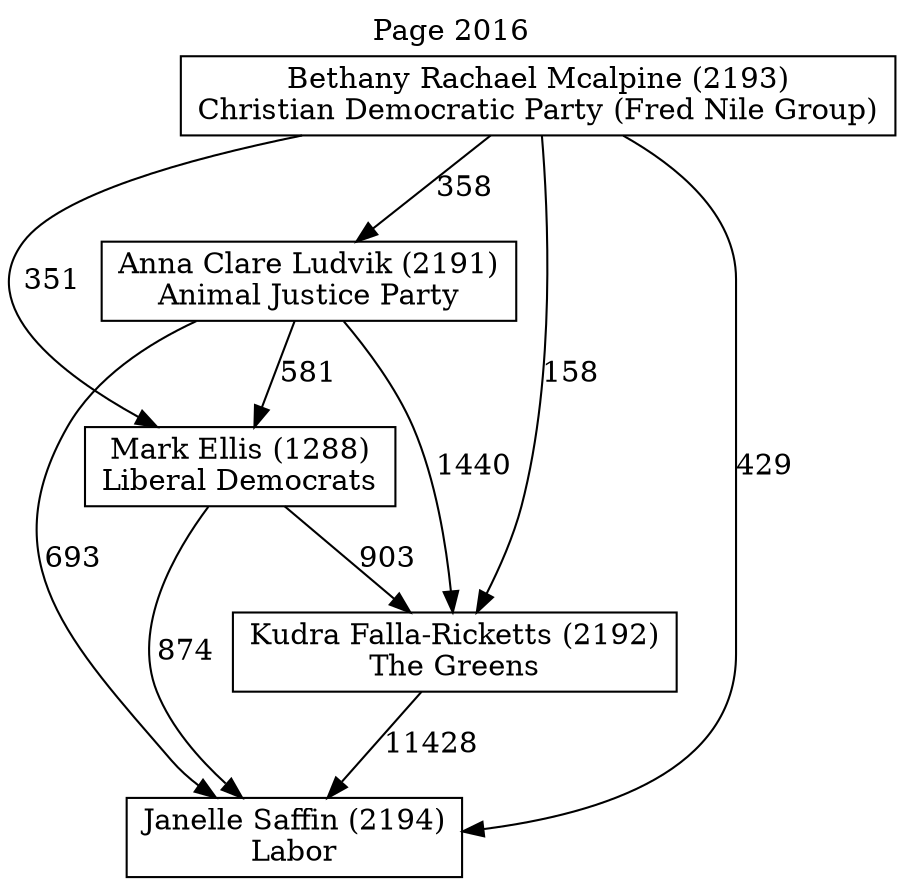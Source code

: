 // House preference flow
digraph "Janelle Saffin (2194)_Page_2016" {
	graph [label="Page 2016" labelloc=t mclimit=10]
	node [shape=box]
	"Janelle Saffin (2194)" [label="Janelle Saffin (2194)
Labor"]
	"Kudra Falla-Ricketts (2192)" [label="Kudra Falla-Ricketts (2192)
The Greens"]
	"Mark Ellis (1288)" [label="Mark Ellis (1288)
Liberal Democrats"]
	"Anna Clare Ludvik (2191)" [label="Anna Clare Ludvik (2191)
Animal Justice Party"]
	"Bethany Rachael Mcalpine (2193)" [label="Bethany Rachael Mcalpine (2193)
Christian Democratic Party (Fred Nile Group)"]
	"Kudra Falla-Ricketts (2192)" -> "Janelle Saffin (2194)" [label=11428]
	"Mark Ellis (1288)" -> "Kudra Falla-Ricketts (2192)" [label=903]
	"Anna Clare Ludvik (2191)" -> "Mark Ellis (1288)" [label=581]
	"Bethany Rachael Mcalpine (2193)" -> "Anna Clare Ludvik (2191)" [label=358]
	"Mark Ellis (1288)" -> "Janelle Saffin (2194)" [label=874]
	"Anna Clare Ludvik (2191)" -> "Janelle Saffin (2194)" [label=693]
	"Bethany Rachael Mcalpine (2193)" -> "Janelle Saffin (2194)" [label=429]
	"Bethany Rachael Mcalpine (2193)" -> "Mark Ellis (1288)" [label=351]
	"Anna Clare Ludvik (2191)" -> "Kudra Falla-Ricketts (2192)" [label=1440]
	"Bethany Rachael Mcalpine (2193)" -> "Kudra Falla-Ricketts (2192)" [label=158]
}
